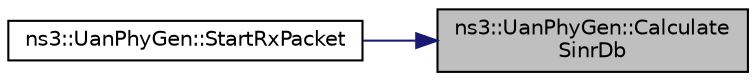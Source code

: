 digraph "ns3::UanPhyGen::CalculateSinrDb"
{
 // LATEX_PDF_SIZE
  edge [fontname="Helvetica",fontsize="10",labelfontname="Helvetica",labelfontsize="10"];
  node [fontname="Helvetica",fontsize="10",shape=record];
  rankdir="RL";
  Node1 [label="ns3::UanPhyGen::Calculate\lSinrDb",height=0.2,width=0.4,color="black", fillcolor="grey75", style="filled", fontcolor="black",tooltip="Calculate the SINR value for a packet."];
  Node1 -> Node2 [dir="back",color="midnightblue",fontsize="10",style="solid",fontname="Helvetica"];
  Node2 [label="ns3::UanPhyGen::StartRxPacket",height=0.2,width=0.4,color="black", fillcolor="white", style="filled",URL="$classns3_1_1_uan_phy_gen.html#a33d2cfb97710cff791b87ec7d864107b",tooltip="Packet arriving from channel: i.e."];
}
